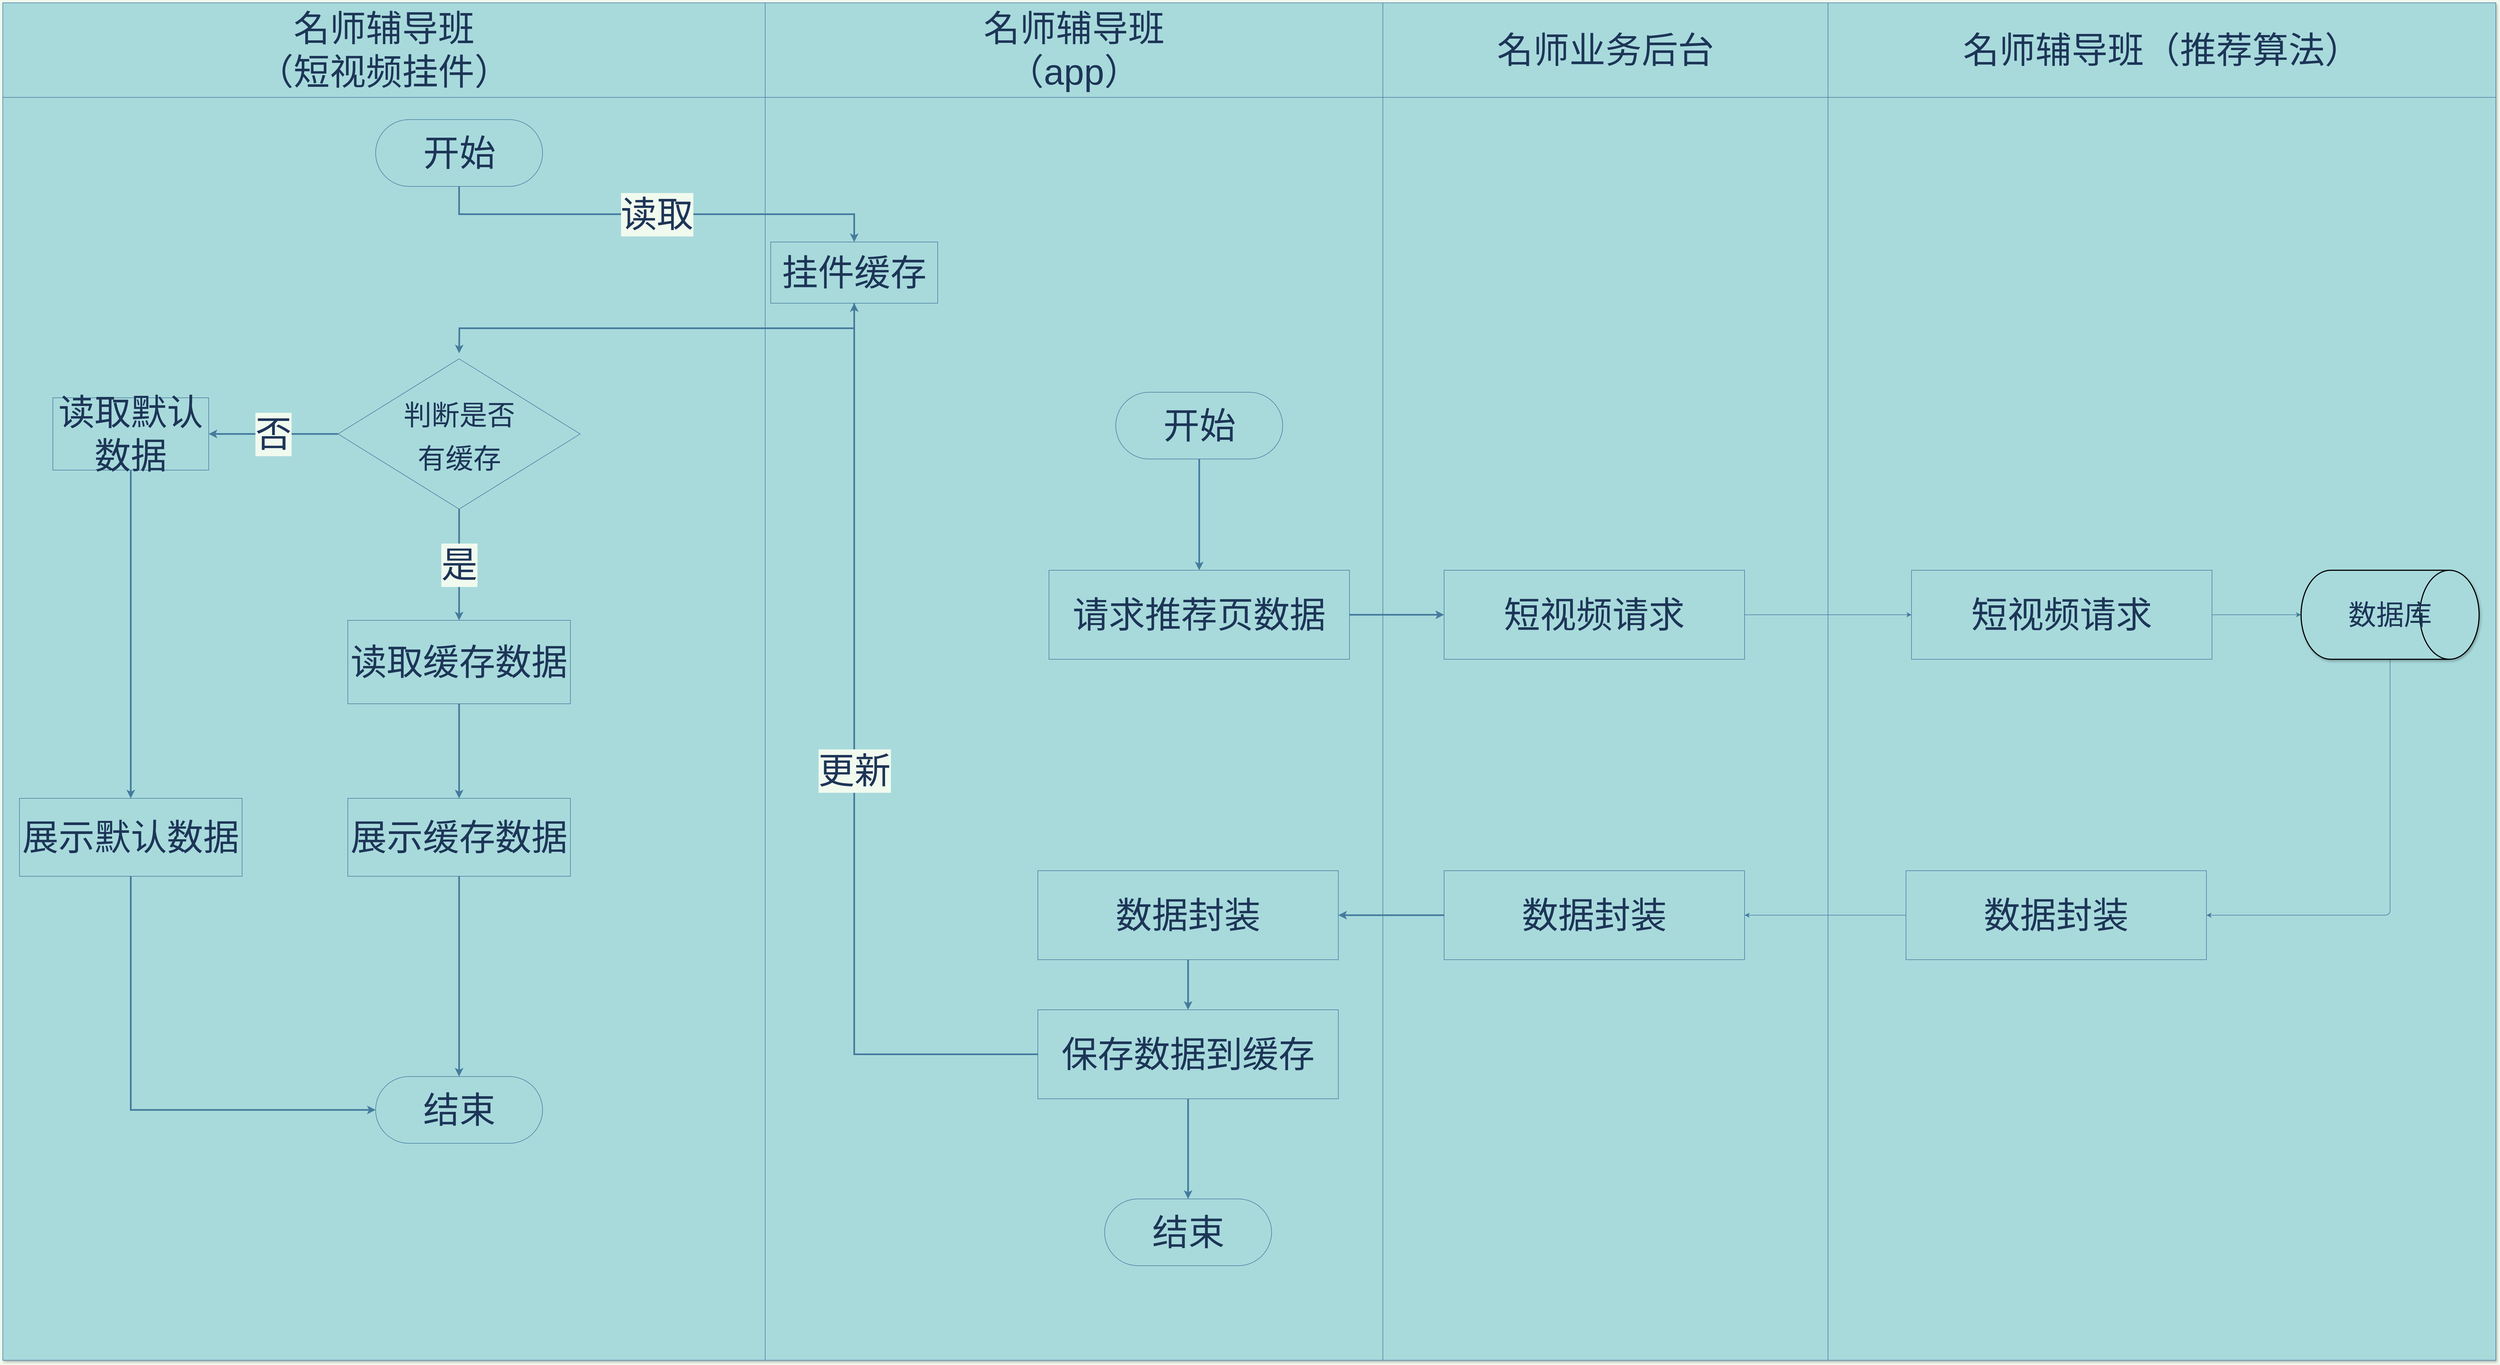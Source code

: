 <mxfile version="14.7.1" type="github">
  <diagram id="BhUlbcAXnAmOy7gOperB" name="Page-1">
    <mxGraphModel dx="8040" dy="2647" grid="1" gridSize="10" guides="1" tooltips="1" connect="1" arrows="1" fold="1" page="1" pageScale="1" pageWidth="3300" pageHeight="4681" background="#F1FAEE" math="0" shadow="0">
      <root>
        <mxCell id="0" />
        <mxCell id="1" parent="0" />
        <mxCell id="mLnGncNZCkYvfxPz8yqP-1" value="" style="shape=table;html=1;whiteSpace=wrap;startSize=0;container=1;collapsible=0;childLayout=tableLayout;fontSize=65;strokeColor=#457B9D;fillColor=#A8DADC;fontColor=#1D3557;shadow=1;" vertex="1" parent="1">
          <mxGeometry x="-170" y="230" width="4480" height="2440" as="geometry" />
        </mxCell>
        <mxCell id="mLnGncNZCkYvfxPz8yqP-2" value="" style="shape=partialRectangle;html=1;whiteSpace=wrap;collapsible=0;dropTarget=0;pointerEvents=0;fillColor=none;top=0;left=0;bottom=0;right=0;points=[[0,0.5],[1,0.5]];portConstraint=eastwest;fontSize=65;strokeColor=#457B9D;fontColor=#1D3557;" vertex="1" parent="mLnGncNZCkYvfxPz8yqP-1">
          <mxGeometry width="4480" height="170" as="geometry" />
        </mxCell>
        <mxCell id="mLnGncNZCkYvfxPz8yqP-3" value="&lt;font style=&quot;font-size: 65px&quot;&gt;名师辅导班&lt;br style=&quot;font-size: 65px;&quot;&gt;（短视频挂件）&lt;br style=&quot;font-size: 65px;&quot;&gt;&lt;/font&gt;" style="shape=partialRectangle;html=1;whiteSpace=wrap;connectable=0;fillColor=none;top=0;left=0;bottom=0;right=0;overflow=hidden;fontSize=65;strokeColor=#457B9D;fontColor=#1D3557;" vertex="1" parent="mLnGncNZCkYvfxPz8yqP-2">
          <mxGeometry width="1370" height="170" as="geometry" />
        </mxCell>
        <mxCell id="mLnGncNZCkYvfxPz8yqP-4" value="名师辅导班&lt;br&gt;（app）" style="shape=partialRectangle;html=1;whiteSpace=wrap;connectable=0;fillColor=none;top=0;left=0;bottom=0;right=0;overflow=hidden;fontSize=65;strokeColor=#457B9D;fontColor=#1D3557;" vertex="1" parent="mLnGncNZCkYvfxPz8yqP-2">
          <mxGeometry x="1370" width="1110" height="170" as="geometry" />
        </mxCell>
        <mxCell id="mLnGncNZCkYvfxPz8yqP-5" value="名师业务后台" style="shape=partialRectangle;html=1;whiteSpace=wrap;connectable=0;fillColor=none;top=0;left=0;bottom=0;right=0;overflow=hidden;fontSize=65;strokeColor=#457B9D;fontColor=#1D3557;" vertex="1" parent="mLnGncNZCkYvfxPz8yqP-2">
          <mxGeometry x="2480" width="800" height="170" as="geometry" />
        </mxCell>
        <mxCell id="mLnGncNZCkYvfxPz8yqP-67" value="名师辅导班（推荐算法）" style="shape=partialRectangle;html=1;whiteSpace=wrap;connectable=0;fillColor=none;top=0;left=0;bottom=0;right=0;overflow=hidden;fontSize=65;strokeColor=#457B9D;fontColor=#1D3557;" vertex="1" parent="mLnGncNZCkYvfxPz8yqP-2">
          <mxGeometry x="3280" width="1200" height="170" as="geometry" />
        </mxCell>
        <mxCell id="mLnGncNZCkYvfxPz8yqP-6" value="" style="shape=partialRectangle;html=1;whiteSpace=wrap;collapsible=0;dropTarget=0;pointerEvents=0;fillColor=none;top=0;left=0;bottom=0;right=0;points=[[0,0.5],[1,0.5]];portConstraint=eastwest;fontSize=65;strokeColor=#457B9D;fontColor=#1D3557;" vertex="1" parent="mLnGncNZCkYvfxPz8yqP-1">
          <mxGeometry y="170" width="4480" height="2270" as="geometry" />
        </mxCell>
        <mxCell id="mLnGncNZCkYvfxPz8yqP-7" value="" style="shape=partialRectangle;html=1;whiteSpace=wrap;connectable=0;fillColor=none;top=0;left=0;bottom=0;right=0;overflow=hidden;fontSize=65;strokeColor=#457B9D;fontColor=#1D3557;" vertex="1" parent="mLnGncNZCkYvfxPz8yqP-6">
          <mxGeometry width="1370" height="2270" as="geometry" />
        </mxCell>
        <mxCell id="mLnGncNZCkYvfxPz8yqP-8" value="" style="shape=partialRectangle;html=1;whiteSpace=wrap;connectable=0;fillColor=none;top=0;left=0;bottom=0;right=0;overflow=hidden;fontSize=65;strokeColor=#457B9D;fontColor=#1D3557;" vertex="1" parent="mLnGncNZCkYvfxPz8yqP-6">
          <mxGeometry x="1370" width="1110" height="2270" as="geometry" />
        </mxCell>
        <mxCell id="mLnGncNZCkYvfxPz8yqP-9" value="" style="shape=partialRectangle;html=1;whiteSpace=wrap;connectable=0;fillColor=none;top=0;left=0;bottom=0;right=0;overflow=hidden;fontSize=65;strokeColor=#457B9D;fontColor=#1D3557;" vertex="1" parent="mLnGncNZCkYvfxPz8yqP-6">
          <mxGeometry x="2480" width="800" height="2270" as="geometry" />
        </mxCell>
        <mxCell id="mLnGncNZCkYvfxPz8yqP-68" style="shape=partialRectangle;html=1;whiteSpace=wrap;connectable=0;fillColor=none;top=0;left=0;bottom=0;right=0;overflow=hidden;fontSize=65;strokeColor=#457B9D;fontColor=#1D3557;" vertex="1" parent="mLnGncNZCkYvfxPz8yqP-6">
          <mxGeometry x="3280" width="1200" height="2270" as="geometry" />
        </mxCell>
        <mxCell id="mLnGncNZCkYvfxPz8yqP-16" value="读取" style="edgeStyle=orthogonalEdgeStyle;rounded=0;orthogonalLoop=1;jettySize=auto;html=1;exitX=0.5;exitY=0.5;exitDx=0;exitDy=60;exitPerimeter=0;entryX=0.5;entryY=0;entryDx=0;entryDy=0;fontSize=65;strokeWidth=3;strokeColor=#457B9D;labelBackgroundColor=#F1FAEE;fontColor=#1D3557;" edge="1" parent="1" source="mLnGncNZCkYvfxPz8yqP-14" target="mLnGncNZCkYvfxPz8yqP-31">
          <mxGeometry relative="1" as="geometry">
            <mxPoint x="650" y="670" as="targetPoint" />
          </mxGeometry>
        </mxCell>
        <mxCell id="mLnGncNZCkYvfxPz8yqP-14" value="开始" style="html=1;dashed=0;whitespace=wrap;shape=mxgraph.dfd.start;fontSize=65;fillColor=#A8DADC;strokeColor=#457B9D;fontColor=#1D3557;" vertex="1" parent="1">
          <mxGeometry x="500" y="440" width="300" height="120" as="geometry" />
        </mxCell>
        <mxCell id="mLnGncNZCkYvfxPz8yqP-20" value="否" style="edgeStyle=orthogonalEdgeStyle;rounded=0;orthogonalLoop=1;jettySize=auto;html=1;exitX=0;exitY=0.5;exitDx=0;exitDy=0;fontSize=65;strokeColor=#457B9D;strokeWidth=3;labelBackgroundColor=#F1FAEE;fontColor=#1D3557;" edge="1" parent="1" source="mLnGncNZCkYvfxPz8yqP-17" target="mLnGncNZCkYvfxPz8yqP-19">
          <mxGeometry relative="1" as="geometry" />
        </mxCell>
        <mxCell id="mLnGncNZCkYvfxPz8yqP-26" value="是" style="edgeStyle=orthogonalEdgeStyle;rounded=0;orthogonalLoop=1;jettySize=auto;html=1;exitX=0.5;exitY=1;exitDx=0;exitDy=0;fontSize=65;strokeColor=#457B9D;strokeWidth=3;labelBackgroundColor=#F1FAEE;fontColor=#1D3557;" edge="1" parent="1" source="mLnGncNZCkYvfxPz8yqP-17" target="mLnGncNZCkYvfxPz8yqP-25">
          <mxGeometry relative="1" as="geometry">
            <Array as="points">
              <mxPoint x="650" y="1250" />
              <mxPoint x="650" y="1250" />
            </Array>
          </mxGeometry>
        </mxCell>
        <mxCell id="mLnGncNZCkYvfxPz8yqP-17" value="&lt;font style=&quot;font-size: 50px&quot;&gt;判断是否&lt;br&gt;有缓存&lt;/font&gt;" style="rhombus;whiteSpace=wrap;html=1;fontSize=65;strokeColor=#457B9D;fillColor=#A8DADC;fontColor=#1D3557;" vertex="1" parent="1">
          <mxGeometry x="432.5" y="870" width="435" height="270" as="geometry" />
        </mxCell>
        <mxCell id="mLnGncNZCkYvfxPz8yqP-22" style="edgeStyle=orthogonalEdgeStyle;rounded=0;orthogonalLoop=1;jettySize=auto;html=1;exitX=0.5;exitY=1;exitDx=0;exitDy=0;fontSize=65;strokeColor=#457B9D;strokeWidth=3;labelBackgroundColor=#F1FAEE;fontColor=#1D3557;" edge="1" parent="1" source="mLnGncNZCkYvfxPz8yqP-19" target="mLnGncNZCkYvfxPz8yqP-21">
          <mxGeometry relative="1" as="geometry" />
        </mxCell>
        <mxCell id="mLnGncNZCkYvfxPz8yqP-19" value="读取默认数据" style="rounded=0;whiteSpace=wrap;html=1;fontSize=65;strokeColor=#457B9D;fillColor=#A8DADC;fontColor=#1D3557;" vertex="1" parent="1">
          <mxGeometry x="-80" y="940" width="280" height="130" as="geometry" />
        </mxCell>
        <mxCell id="mLnGncNZCkYvfxPz8yqP-24" style="edgeStyle=orthogonalEdgeStyle;rounded=0;orthogonalLoop=1;jettySize=auto;html=1;exitX=0.5;exitY=1;exitDx=0;exitDy=0;entryX=0;entryY=0.5;entryDx=0;entryDy=0;entryPerimeter=0;fontSize=65;strokeColor=#457B9D;strokeWidth=3;labelBackgroundColor=#F1FAEE;fontColor=#1D3557;" edge="1" parent="1" source="mLnGncNZCkYvfxPz8yqP-21" target="mLnGncNZCkYvfxPz8yqP-23">
          <mxGeometry relative="1" as="geometry" />
        </mxCell>
        <mxCell id="mLnGncNZCkYvfxPz8yqP-21" value="展示默认数据" style="rounded=0;whiteSpace=wrap;html=1;fontSize=65;strokeColor=#457B9D;fillColor=#A8DADC;fontColor=#1D3557;" vertex="1" parent="1">
          <mxGeometry x="-140" y="1660" width="400" height="140" as="geometry" />
        </mxCell>
        <mxCell id="mLnGncNZCkYvfxPz8yqP-23" value="结束" style="html=1;dashed=0;whitespace=wrap;shape=mxgraph.dfd.start;fontSize=65;strokeColor=#457B9D;fillColor=#A8DADC;fontColor=#1D3557;" vertex="1" parent="1">
          <mxGeometry x="500" y="2160" width="300" height="120" as="geometry" />
        </mxCell>
        <mxCell id="mLnGncNZCkYvfxPz8yqP-28" style="edgeStyle=orthogonalEdgeStyle;rounded=0;orthogonalLoop=1;jettySize=auto;html=1;fontSize=65;strokeColor=#457B9D;strokeWidth=3;labelBackgroundColor=#F1FAEE;fontColor=#1D3557;" edge="1" parent="1" source="mLnGncNZCkYvfxPz8yqP-25" target="mLnGncNZCkYvfxPz8yqP-27">
          <mxGeometry relative="1" as="geometry" />
        </mxCell>
        <mxCell id="mLnGncNZCkYvfxPz8yqP-25" value="读取缓存数据" style="rounded=0;whiteSpace=wrap;html=1;fontSize=65;strokeColor=#457B9D;fillColor=#A8DADC;fontColor=#1D3557;" vertex="1" parent="1">
          <mxGeometry x="450" y="1340" width="400" height="150" as="geometry" />
        </mxCell>
        <mxCell id="mLnGncNZCkYvfxPz8yqP-30" style="edgeStyle=orthogonalEdgeStyle;rounded=0;orthogonalLoop=1;jettySize=auto;html=1;exitX=0.5;exitY=1;exitDx=0;exitDy=0;fontSize=65;strokeColor=#457B9D;strokeWidth=3;labelBackgroundColor=#F1FAEE;fontColor=#1D3557;" edge="1" parent="1" source="mLnGncNZCkYvfxPz8yqP-27" target="mLnGncNZCkYvfxPz8yqP-23">
          <mxGeometry relative="1" as="geometry" />
        </mxCell>
        <mxCell id="mLnGncNZCkYvfxPz8yqP-27" value="展示缓存数据" style="rounded=0;whiteSpace=wrap;html=1;fontSize=65;strokeColor=#457B9D;fillColor=#A8DADC;fontColor=#1D3557;" vertex="1" parent="1">
          <mxGeometry x="450" y="1660" width="400" height="140" as="geometry" />
        </mxCell>
        <mxCell id="mLnGncNZCkYvfxPz8yqP-32" style="edgeStyle=orthogonalEdgeStyle;rounded=0;orthogonalLoop=1;jettySize=auto;html=1;exitX=0.5;exitY=1;exitDx=0;exitDy=0;fontSize=65;strokeColor=#457B9D;strokeWidth=3;labelBackgroundColor=#F1FAEE;fontColor=#1D3557;" edge="1" parent="1" source="mLnGncNZCkYvfxPz8yqP-31">
          <mxGeometry relative="1" as="geometry">
            <mxPoint x="650" y="860" as="targetPoint" />
          </mxGeometry>
        </mxCell>
        <mxCell id="mLnGncNZCkYvfxPz8yqP-31" value="挂件缓存" style="rounded=0;whiteSpace=wrap;html=1;fontSize=65;fillColor=#A8DADC;strokeColor=#457B9D;fontColor=#1D3557;" vertex="1" parent="1">
          <mxGeometry x="1210" y="660" width="300" height="110" as="geometry" />
        </mxCell>
        <mxCell id="mLnGncNZCkYvfxPz8yqP-35" style="edgeStyle=orthogonalEdgeStyle;rounded=0;orthogonalLoop=1;jettySize=auto;html=1;exitX=0.5;exitY=0.5;exitDx=0;exitDy=60;exitPerimeter=0;fontSize=65;strokeColor=#457B9D;strokeWidth=3;labelBackgroundColor=#F1FAEE;fontColor=#1D3557;" edge="1" parent="1" source="mLnGncNZCkYvfxPz8yqP-33" target="mLnGncNZCkYvfxPz8yqP-34">
          <mxGeometry relative="1" as="geometry" />
        </mxCell>
        <mxCell id="mLnGncNZCkYvfxPz8yqP-33" value="开始" style="html=1;dashed=0;whitespace=wrap;shape=mxgraph.dfd.start;fontSize=65;fillColor=#A8DADC;strokeColor=#457B9D;fontColor=#1D3557;" vertex="1" parent="1">
          <mxGeometry x="1830" y="930" width="300" height="120" as="geometry" />
        </mxCell>
        <mxCell id="mLnGncNZCkYvfxPz8yqP-39" style="edgeStyle=orthogonalEdgeStyle;rounded=0;orthogonalLoop=1;jettySize=auto;html=1;exitX=1;exitY=0.5;exitDx=0;exitDy=0;fontSize=65;strokeColor=#457B9D;strokeWidth=3;labelBackgroundColor=#F1FAEE;fontColor=#1D3557;" edge="1" parent="1" source="mLnGncNZCkYvfxPz8yqP-34" target="mLnGncNZCkYvfxPz8yqP-38">
          <mxGeometry relative="1" as="geometry" />
        </mxCell>
        <mxCell id="mLnGncNZCkYvfxPz8yqP-34" value="请求推荐页数据" style="rounded=0;whiteSpace=wrap;html=1;fontSize=65;strokeColor=#457B9D;fillColor=#A8DADC;fontColor=#1D3557;" vertex="1" parent="1">
          <mxGeometry x="1710" y="1250" width="540" height="160" as="geometry" />
        </mxCell>
        <mxCell id="mLnGncNZCkYvfxPz8yqP-37" value="更新" style="edgeStyle=orthogonalEdgeStyle;rounded=0;orthogonalLoop=1;jettySize=auto;html=1;fontSize=65;strokeColor=#457B9D;strokeWidth=3;labelBackgroundColor=#F1FAEE;fontColor=#1D3557;" edge="1" parent="1" source="mLnGncNZCkYvfxPz8yqP-36" target="mLnGncNZCkYvfxPz8yqP-31">
          <mxGeometry relative="1" as="geometry" />
        </mxCell>
        <mxCell id="mLnGncNZCkYvfxPz8yqP-45" style="edgeStyle=orthogonalEdgeStyle;rounded=0;orthogonalLoop=1;jettySize=auto;html=1;exitX=0.5;exitY=1;exitDx=0;exitDy=0;entryX=0.5;entryY=0.5;entryDx=0;entryDy=-60;entryPerimeter=0;fontSize=65;strokeColor=#457B9D;strokeWidth=3;labelBackgroundColor=#F1FAEE;fontColor=#1D3557;" edge="1" parent="1" source="mLnGncNZCkYvfxPz8yqP-36" target="mLnGncNZCkYvfxPz8yqP-44">
          <mxGeometry relative="1" as="geometry" />
        </mxCell>
        <mxCell id="mLnGncNZCkYvfxPz8yqP-36" value="保存数据到缓存" style="rounded=0;whiteSpace=wrap;html=1;fontSize=65;strokeColor=#457B9D;fillColor=#A8DADC;fontColor=#1D3557;" vertex="1" parent="1">
          <mxGeometry x="1690" y="2040" width="540" height="160" as="geometry" />
        </mxCell>
        <mxCell id="mLnGncNZCkYvfxPz8yqP-70" style="edgeStyle=orthogonalEdgeStyle;curved=0;rounded=1;sketch=0;orthogonalLoop=1;jettySize=auto;html=1;exitX=1;exitY=0.5;exitDx=0;exitDy=0;fontColor=#1D3557;strokeColor=#457B9D;fillColor=#A8DADC;entryX=0;entryY=0.5;entryDx=0;entryDy=0;fontSize=13;" edge="1" parent="1" source="mLnGncNZCkYvfxPz8yqP-38" target="mLnGncNZCkYvfxPz8yqP-71">
          <mxGeometry relative="1" as="geometry" />
        </mxCell>
        <mxCell id="mLnGncNZCkYvfxPz8yqP-38" value="短视频请求" style="rounded=0;whiteSpace=wrap;html=1;fontSize=65;strokeColor=#457B9D;fillColor=#A8DADC;fontColor=#1D3557;" vertex="1" parent="1">
          <mxGeometry x="2420" y="1250" width="540" height="160" as="geometry" />
        </mxCell>
        <mxCell id="mLnGncNZCkYvfxPz8yqP-42" style="edgeStyle=orthogonalEdgeStyle;rounded=0;orthogonalLoop=1;jettySize=auto;html=1;entryX=1;entryY=0.5;entryDx=0;entryDy=0;fontSize=65;strokeColor=#457B9D;strokeWidth=3;labelBackgroundColor=#F1FAEE;fontColor=#1D3557;" edge="1" parent="1" source="mLnGncNZCkYvfxPz8yqP-40" target="mLnGncNZCkYvfxPz8yqP-41">
          <mxGeometry relative="1" as="geometry" />
        </mxCell>
        <mxCell id="mLnGncNZCkYvfxPz8yqP-40" value="数据封装" style="rounded=0;whiteSpace=wrap;html=1;fontSize=65;strokeColor=#457B9D;fillColor=#A8DADC;fontColor=#1D3557;" vertex="1" parent="1">
          <mxGeometry x="2420" y="1790" width="540" height="160" as="geometry" />
        </mxCell>
        <mxCell id="mLnGncNZCkYvfxPz8yqP-43" style="edgeStyle=orthogonalEdgeStyle;rounded=0;orthogonalLoop=1;jettySize=auto;html=1;exitX=0.5;exitY=1;exitDx=0;exitDy=0;fontSize=65;strokeColor=#457B9D;strokeWidth=3;labelBackgroundColor=#F1FAEE;fontColor=#1D3557;" edge="1" parent="1" source="mLnGncNZCkYvfxPz8yqP-41" target="mLnGncNZCkYvfxPz8yqP-36">
          <mxGeometry relative="1" as="geometry" />
        </mxCell>
        <mxCell id="mLnGncNZCkYvfxPz8yqP-41" value="数据封装" style="rounded=0;whiteSpace=wrap;html=1;fontSize=65;strokeColor=#457B9D;fillColor=#A8DADC;fontColor=#1D3557;" vertex="1" parent="1">
          <mxGeometry x="1690" y="1790" width="540" height="160" as="geometry" />
        </mxCell>
        <mxCell id="mLnGncNZCkYvfxPz8yqP-44" value="结束" style="html=1;dashed=0;whitespace=wrap;shape=mxgraph.dfd.start;fontSize=65;strokeColor=#457B9D;fillColor=#A8DADC;fontColor=#1D3557;" vertex="1" parent="1">
          <mxGeometry x="1810" y="2380" width="300" height="120" as="geometry" />
        </mxCell>
        <mxCell id="mLnGncNZCkYvfxPz8yqP-73" style="edgeStyle=orthogonalEdgeStyle;curved=0;rounded=1;sketch=0;orthogonalLoop=1;jettySize=auto;html=1;exitX=1;exitY=0.5;exitDx=0;exitDy=0;entryX=0.5;entryY=1;entryDx=0;entryDy=0;entryPerimeter=0;fontColor=#1D3557;strokeColor=#457B9D;fillColor=#A8DADC;" edge="1" parent="1" source="mLnGncNZCkYvfxPz8yqP-71" target="mLnGncNZCkYvfxPz8yqP-72">
          <mxGeometry relative="1" as="geometry" />
        </mxCell>
        <mxCell id="mLnGncNZCkYvfxPz8yqP-71" value="短视频请求" style="rounded=0;whiteSpace=wrap;html=1;fontSize=65;strokeColor=#457B9D;fillColor=#A8DADC;fontColor=#1D3557;" vertex="1" parent="1">
          <mxGeometry x="3260" y="1250" width="540" height="160" as="geometry" />
        </mxCell>
        <mxCell id="mLnGncNZCkYvfxPz8yqP-91" style="edgeStyle=orthogonalEdgeStyle;curved=0;rounded=1;sketch=0;orthogonalLoop=1;jettySize=auto;html=1;exitX=1;exitY=0.5;exitDx=0;exitDy=0;exitPerimeter=0;entryX=1;entryY=0.5;entryDx=0;entryDy=0;fontColor=#1D3557;strokeColor=#457B9D;fillColor=#A8DADC;" edge="1" parent="1" source="mLnGncNZCkYvfxPz8yqP-72" target="mLnGncNZCkYvfxPz8yqP-90">
          <mxGeometry relative="1" as="geometry" />
        </mxCell>
        <mxCell id="mLnGncNZCkYvfxPz8yqP-72" value="数据库" style="strokeWidth=2;html=1;shape=mxgraph.flowchart.database;whiteSpace=wrap;rounded=0;shadow=1;sketch=0;fontColor=#1D3557;fillColor=#A8DADC;direction=south;fontSize=50;" vertex="1" parent="1">
          <mxGeometry x="3960" y="1250" width="320" height="160" as="geometry" />
        </mxCell>
        <mxCell id="mLnGncNZCkYvfxPz8yqP-92" style="edgeStyle=orthogonalEdgeStyle;curved=0;rounded=1;sketch=0;orthogonalLoop=1;jettySize=auto;html=1;entryX=1;entryY=0.5;entryDx=0;entryDy=0;fontColor=#1D3557;strokeColor=#457B9D;fillColor=#A8DADC;" edge="1" parent="1" source="mLnGncNZCkYvfxPz8yqP-90" target="mLnGncNZCkYvfxPz8yqP-40">
          <mxGeometry relative="1" as="geometry" />
        </mxCell>
        <mxCell id="mLnGncNZCkYvfxPz8yqP-90" value="数据封装" style="rounded=0;whiteSpace=wrap;html=1;fontSize=65;strokeColor=#457B9D;fillColor=#A8DADC;fontColor=#1D3557;" vertex="1" parent="1">
          <mxGeometry x="3250" y="1790" width="540" height="160" as="geometry" />
        </mxCell>
      </root>
    </mxGraphModel>
  </diagram>
</mxfile>
